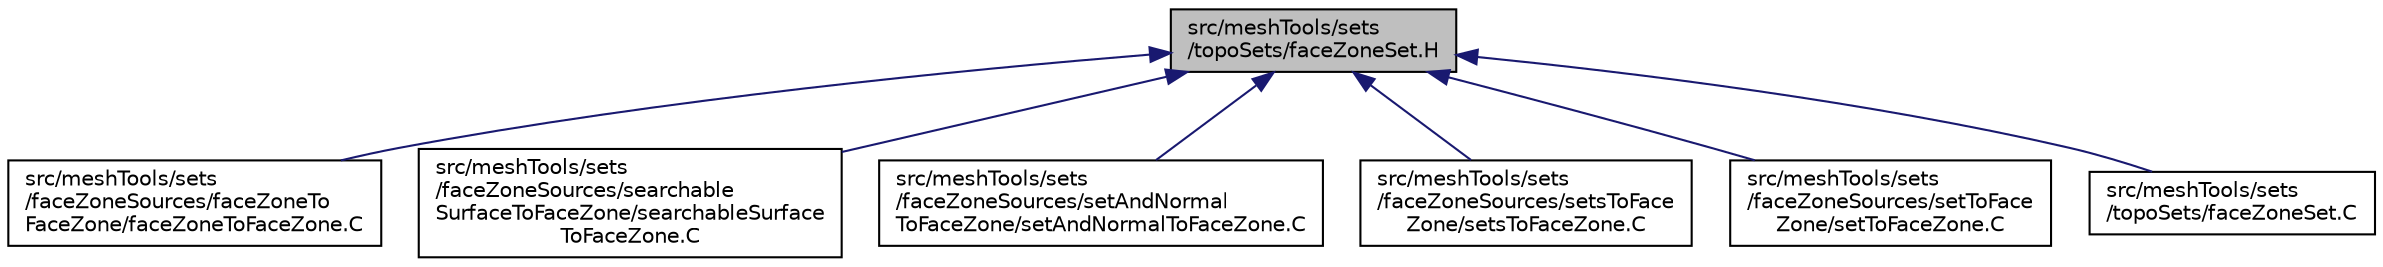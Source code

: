 digraph "src/meshTools/sets/topoSets/faceZoneSet.H"
{
  bgcolor="transparent";
  edge [fontname="Helvetica",fontsize="10",labelfontname="Helvetica",labelfontsize="10"];
  node [fontname="Helvetica",fontsize="10",shape=record];
  Node1 [label="src/meshTools/sets\l/topoSets/faceZoneSet.H",height=0.2,width=0.4,color="black", fillcolor="grey75", style="filled", fontcolor="black"];
  Node1 -> Node2 [dir="back",color="midnightblue",fontsize="10",style="solid",fontname="Helvetica"];
  Node2 [label="src/meshTools/sets\l/faceZoneSources/faceZoneTo\lFaceZone/faceZoneToFaceZone.C",height=0.2,width=0.4,color="black",URL="$a07452.html"];
  Node1 -> Node3 [dir="back",color="midnightblue",fontsize="10",style="solid",fontname="Helvetica"];
  Node3 [label="src/meshTools/sets\l/faceZoneSources/searchable\lSurfaceToFaceZone/searchableSurface\lToFaceZone.C",height=0.2,width=0.4,color="black",URL="$a07454.html"];
  Node1 -> Node4 [dir="back",color="midnightblue",fontsize="10",style="solid",fontname="Helvetica"];
  Node4 [label="src/meshTools/sets\l/faceZoneSources/setAndNormal\lToFaceZone/setAndNormalToFaceZone.C",height=0.2,width=0.4,color="black",URL="$a07456.html"];
  Node1 -> Node5 [dir="back",color="midnightblue",fontsize="10",style="solid",fontname="Helvetica"];
  Node5 [label="src/meshTools/sets\l/faceZoneSources/setsToFace\lZone/setsToFaceZone.C",height=0.2,width=0.4,color="black",URL="$a07458.html"];
  Node1 -> Node6 [dir="back",color="midnightblue",fontsize="10",style="solid",fontname="Helvetica"];
  Node6 [label="src/meshTools/sets\l/faceZoneSources/setToFace\lZone/setToFaceZone.C",height=0.2,width=0.4,color="black",URL="$a07460.html"];
  Node1 -> Node7 [dir="back",color="midnightblue",fontsize="10",style="solid",fontname="Helvetica"];
  Node7 [label="src/meshTools/sets\l/topoSets/faceZoneSet.C",height=0.2,width=0.4,color="black",URL="$a07486.html"];
}

